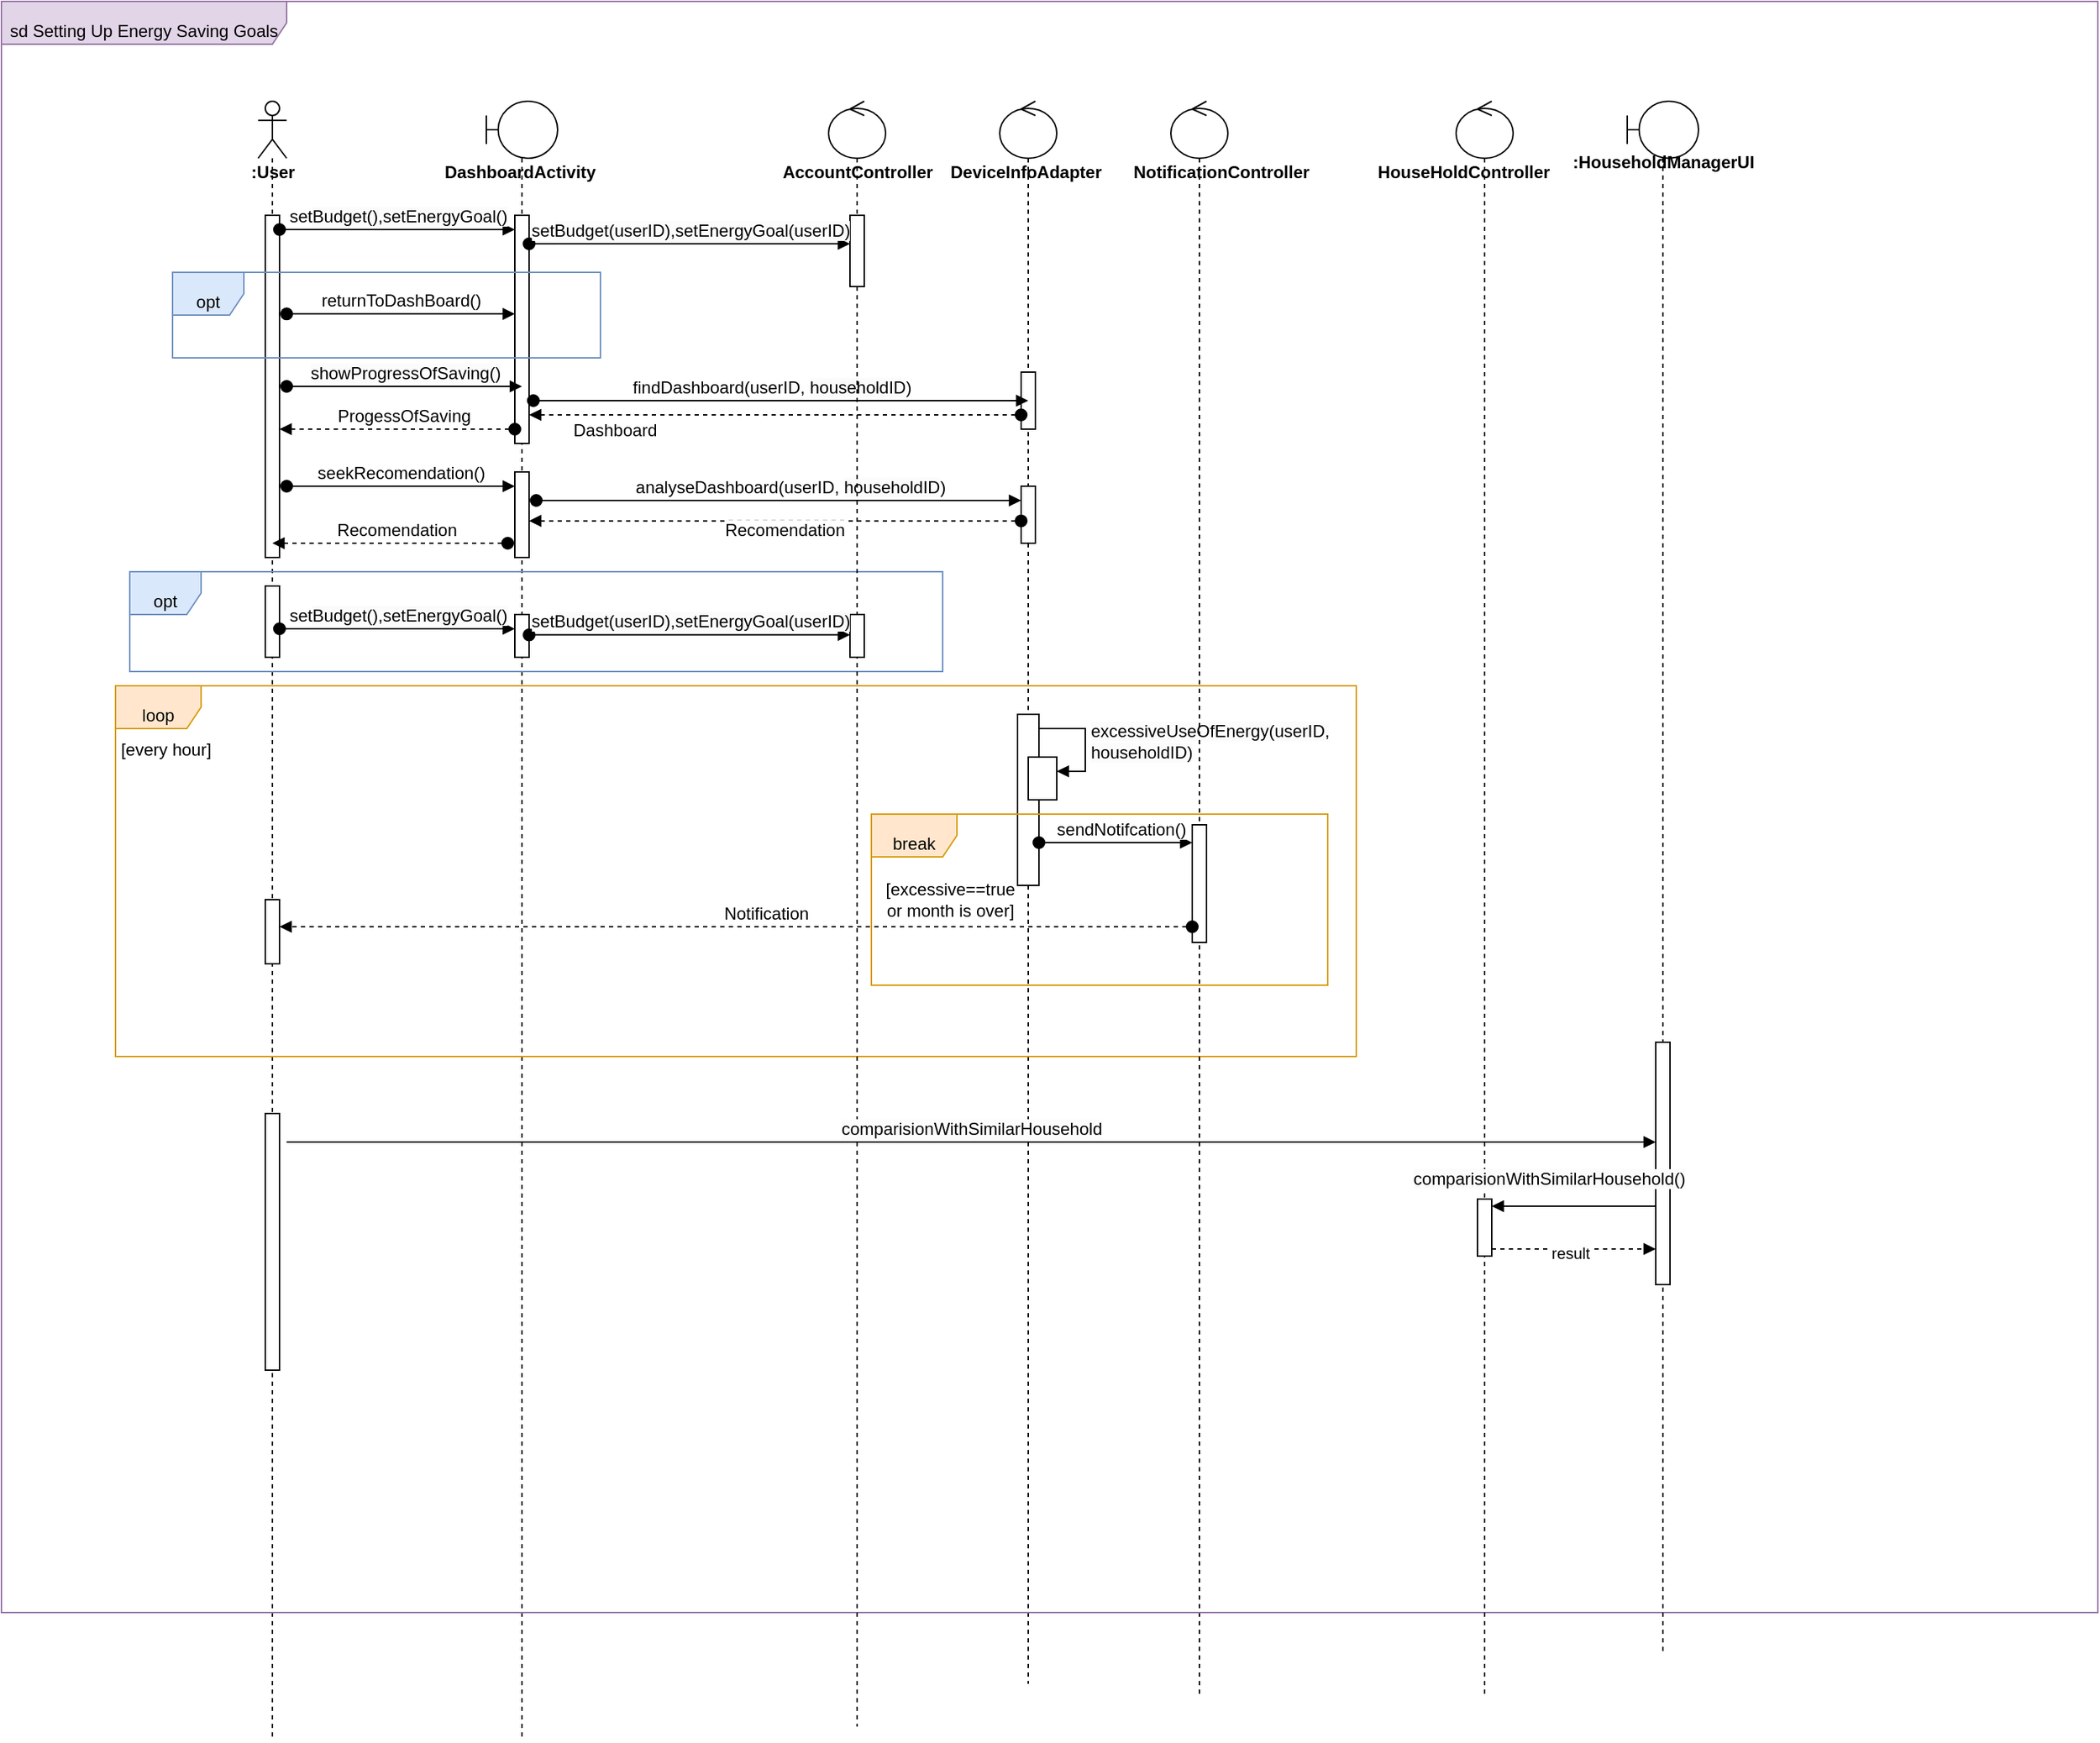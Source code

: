 <mxfile version="24.8.3">
  <diagram name="Page-1" id="xyBW_e3IrZpTnphnCZ7u">
    <mxGraphModel grid="1" page="1" gridSize="10" guides="1" tooltips="1" connect="1" arrows="1" fold="1" pageScale="1" pageWidth="850" pageHeight="1100" math="0" shadow="0">
      <root>
        <mxCell id="0" />
        <mxCell id="1" parent="0" />
        <mxCell id="MN59UqQyz3F3yh8Ifb5z-1" value="" style="shape=umlLifeline;perimeter=lifelinePerimeter;whiteSpace=wrap;html=1;container=1;dropTarget=0;collapsible=0;recursiveResize=0;outlineConnect=0;portConstraint=eastwest;newEdgeStyle={&quot;curved&quot;:0,&quot;rounded&quot;:0};participant=umlActor;strokeColor=default;align=center;verticalAlign=bottom;fontFamily=Helvetica;fontSize=12;fontColor=default;fillColor=default;" vertex="1" parent="1">
          <mxGeometry x="170" y="80" width="20" height="1150" as="geometry" />
        </mxCell>
        <mxCell id="MN59UqQyz3F3yh8Ifb5z-2" value="" style="html=1;points=[[0,0,0,0,5],[0,1,0,0,-5],[1,0,0,0,5],[1,1,0,0,-5]];perimeter=orthogonalPerimeter;outlineConnect=0;targetShapes=umlLifeline;portConstraint=eastwest;newEdgeStyle={&quot;curved&quot;:0,&quot;rounded&quot;:0};strokeColor=default;align=center;verticalAlign=bottom;fontFamily=Helvetica;fontSize=12;fontColor=default;fillColor=default;" vertex="1" parent="MN59UqQyz3F3yh8Ifb5z-1">
          <mxGeometry x="5" y="80" width="10" height="240" as="geometry" />
        </mxCell>
        <mxCell id="MN59UqQyz3F3yh8Ifb5z-3" value="" style="html=1;points=[[0,0,0,0,5],[0,1,0,0,-5],[1,0,0,0,5],[1,1,0,0,-5]];perimeter=orthogonalPerimeter;outlineConnect=0;targetShapes=umlLifeline;portConstraint=eastwest;newEdgeStyle={&quot;curved&quot;:0,&quot;rounded&quot;:0};strokeColor=default;align=center;verticalAlign=bottom;fontFamily=Helvetica;fontSize=12;fontColor=default;fillColor=default;" vertex="1" parent="MN59UqQyz3F3yh8Ifb5z-1">
          <mxGeometry x="5" y="560" width="10" height="45" as="geometry" />
        </mxCell>
        <mxCell id="MN59UqQyz3F3yh8Ifb5z-4" value="" style="html=1;points=[[0,0,0,0,5],[0,1,0,0,-5],[1,0,0,0,5],[1,1,0,0,-5]];perimeter=orthogonalPerimeter;outlineConnect=0;targetShapes=umlLifeline;portConstraint=eastwest;newEdgeStyle={&quot;curved&quot;:0,&quot;rounded&quot;:0};strokeColor=default;align=center;verticalAlign=bottom;fontFamily=Helvetica;fontSize=12;fontColor=default;fillColor=default;" vertex="1" parent="MN59UqQyz3F3yh8Ifb5z-1">
          <mxGeometry x="5" y="340" width="10" height="50" as="geometry" />
        </mxCell>
        <mxCell id="MN59UqQyz3F3yh8Ifb5z-52" value="" style="html=1;points=[[0,0,0,0,5],[0,1,0,0,-5],[1,0,0,0,5],[1,1,0,0,-5]];perimeter=orthogonalPerimeter;outlineConnect=0;targetShapes=umlLifeline;portConstraint=eastwest;newEdgeStyle={&quot;curved&quot;:0,&quot;rounded&quot;:0};" vertex="1" parent="MN59UqQyz3F3yh8Ifb5z-1">
          <mxGeometry x="5" y="710" width="10" height="180" as="geometry" />
        </mxCell>
        <mxCell id="MN59UqQyz3F3yh8Ifb5z-5" value=":User" style="text;align=center;fontStyle=1;verticalAlign=middle;spacingLeft=3;spacingRight=3;strokeColor=none;rotatable=0;points=[[0,0.5],[1,0.5]];portConstraint=eastwest;html=1;fontFamily=Helvetica;fontSize=12;fontColor=default;" vertex="1" parent="1">
          <mxGeometry x="140" y="120" width="80" height="20" as="geometry" />
        </mxCell>
        <mxCell id="MN59UqQyz3F3yh8Ifb5z-6" value="" style="shape=umlLifeline;perimeter=lifelinePerimeter;whiteSpace=wrap;html=1;container=1;dropTarget=0;collapsible=0;recursiveResize=0;outlineConnect=0;portConstraint=eastwest;newEdgeStyle={&quot;curved&quot;:0,&quot;rounded&quot;:0};participant=umlBoundary;strokeColor=default;align=center;verticalAlign=bottom;fontFamily=Helvetica;fontSize=12;fontColor=default;fillColor=default;" vertex="1" parent="1">
          <mxGeometry x="330" y="80" width="50" height="1150" as="geometry" />
        </mxCell>
        <mxCell id="MN59UqQyz3F3yh8Ifb5z-7" value="" style="html=1;points=[[0,0,0,0,5],[0,1,0,0,-5],[1,0,0,0,5],[1,1,0,0,-5]];perimeter=orthogonalPerimeter;outlineConnect=0;targetShapes=umlLifeline;portConstraint=eastwest;newEdgeStyle={&quot;curved&quot;:0,&quot;rounded&quot;:0};strokeColor=default;align=center;verticalAlign=bottom;fontFamily=Helvetica;fontSize=12;fontColor=default;fillColor=default;" vertex="1" parent="MN59UqQyz3F3yh8Ifb5z-6">
          <mxGeometry x="20" y="80" width="10" height="160" as="geometry" />
        </mxCell>
        <mxCell id="MN59UqQyz3F3yh8Ifb5z-8" value="" style="html=1;points=[[0,0,0,0,5],[0,1,0,0,-5],[1,0,0,0,5],[1,1,0,0,-5]];perimeter=orthogonalPerimeter;outlineConnect=0;targetShapes=umlLifeline;portConstraint=eastwest;newEdgeStyle={&quot;curved&quot;:0,&quot;rounded&quot;:0};strokeColor=default;align=center;verticalAlign=bottom;fontFamily=Helvetica;fontSize=12;fontColor=default;fillColor=default;" vertex="1" parent="MN59UqQyz3F3yh8Ifb5z-6">
          <mxGeometry x="20" y="260" width="10" height="60" as="geometry" />
        </mxCell>
        <mxCell id="MN59UqQyz3F3yh8Ifb5z-9" value="set&lt;span style=&quot;text-align: left; text-wrap: wrap; background-color: rgb(251, 251, 251);&quot;&gt;Budget(),setEnergyGoal()&lt;/span&gt;" style="html=1;verticalAlign=bottom;startArrow=oval;endArrow=block;startSize=8;curved=0;rounded=0;fontFamily=Helvetica;fontSize=12;fontColor=default;" edge="1" parent="1" target="MN59UqQyz3F3yh8Ifb5z-7">
          <mxGeometry relative="1" as="geometry">
            <mxPoint x="185" y="170" as="sourcePoint" />
            <mxPoint x="275" y="170" as="targetPoint" />
          </mxGeometry>
        </mxCell>
        <mxCell id="MN59UqQyz3F3yh8Ifb5z-10" value="&lt;span style=&quot;font-weight: 400; text-wrap-mode: wrap; background-color: initial; text-align: left;&quot;&gt;&lt;b&gt;DashboardActivity&lt;/b&gt;&lt;/span&gt;&lt;span style=&quot;font-weight: 400; text-wrap-mode: wrap; background-color: initial; text-align: left;&quot;&gt;&lt;b&gt;&amp;nbsp;&lt;/b&gt;&lt;/span&gt;" style="text;align=center;fontStyle=1;verticalAlign=middle;spacingLeft=3;spacingRight=3;strokeColor=none;rotatable=0;points=[[0,0.5],[1,0.5]];portConstraint=eastwest;html=1;fontFamily=Helvetica;fontSize=12;fontColor=default;" vertex="1" parent="1">
          <mxGeometry x="290" y="120" width="130" height="20" as="geometry" />
        </mxCell>
        <mxCell id="MN59UqQyz3F3yh8Ifb5z-11" value="" style="shape=umlLifeline;perimeter=lifelinePerimeter;whiteSpace=wrap;html=1;container=1;dropTarget=0;collapsible=0;recursiveResize=0;outlineConnect=0;portConstraint=eastwest;newEdgeStyle={&quot;curved&quot;:0,&quot;rounded&quot;:0};participant=umlControl;strokeColor=default;align=center;verticalAlign=bottom;fontFamily=Helvetica;fontSize=12;fontColor=default;fillColor=default;" vertex="1" parent="1">
          <mxGeometry x="690" y="80" width="40" height="1110" as="geometry" />
        </mxCell>
        <mxCell id="MN59UqQyz3F3yh8Ifb5z-12" value="" style="html=1;points=[[0,0,0,0,5],[0,1,0,0,-5],[1,0,0,0,5],[1,1,0,0,-5]];perimeter=orthogonalPerimeter;outlineConnect=0;targetShapes=umlLifeline;portConstraint=eastwest;newEdgeStyle={&quot;curved&quot;:0,&quot;rounded&quot;:0};strokeColor=default;align=center;verticalAlign=bottom;fontFamily=Helvetica;fontSize=12;fontColor=default;fillColor=default;" vertex="1" parent="MN59UqQyz3F3yh8Ifb5z-11">
          <mxGeometry x="15" y="190" width="10" height="40" as="geometry" />
        </mxCell>
        <mxCell id="MN59UqQyz3F3yh8Ifb5z-13" value="" style="html=1;points=[[0,0,0,0,5],[0,1,0,0,-5],[1,0,0,0,5],[1,1,0,0,-5]];perimeter=orthogonalPerimeter;outlineConnect=0;targetShapes=umlLifeline;portConstraint=eastwest;newEdgeStyle={&quot;curved&quot;:0,&quot;rounded&quot;:0};strokeColor=default;align=center;verticalAlign=bottom;fontFamily=Helvetica;fontSize=12;fontColor=default;fillColor=default;" vertex="1" parent="MN59UqQyz3F3yh8Ifb5z-11">
          <mxGeometry x="15" y="270" width="10" height="40" as="geometry" />
        </mxCell>
        <mxCell id="MN59UqQyz3F3yh8Ifb5z-14" value="&lt;p style=&quot;text-align: center; margin: 0px 0px 0px 4px;&quot;&gt;&lt;span style=&quot;background-color: rgb(255, 255, 255);&quot;&gt;analyseDashboard(&lt;/span&gt;userID,&amp;nbsp;&lt;span style=&quot;text-wrap: wrap; text-align: left; background-color: rgb(251, 251, 251);&quot;&gt;householdID&lt;/span&gt;)&lt;/p&gt;" style="html=1;verticalAlign=bottom;startArrow=oval;endArrow=block;startSize=8;curved=0;rounded=0;fontFamily=Helvetica;fontSize=12;fontColor=default;" edge="1" parent="1">
          <mxGeometry x="0.029" relative="1" as="geometry">
            <mxPoint x="365.0" y="360" as="sourcePoint" />
            <mxPoint x="705" y="360" as="targetPoint" />
            <mxPoint x="1" as="offset" />
          </mxGeometry>
        </mxCell>
        <mxCell id="MN59UqQyz3F3yh8Ifb5z-15" value="seekRecomendation()" style="html=1;verticalAlign=bottom;startArrow=oval;endArrow=block;startSize=8;curved=0;rounded=0;fontFamily=Helvetica;fontSize=12;fontColor=default;" edge="1" parent="1">
          <mxGeometry relative="1" as="geometry">
            <mxPoint x="190" y="350" as="sourcePoint" />
            <mxPoint x="350" y="350" as="targetPoint" />
          </mxGeometry>
        </mxCell>
        <mxCell id="MN59UqQyz3F3yh8Ifb5z-16" value="&lt;b style=&quot;text-align: left; text-wrap-mode: wrap;&quot;&gt;DeviceInfoAdapter&lt;/b&gt;" style="text;align=center;fontStyle=1;verticalAlign=middle;spacingLeft=3;spacingRight=3;strokeColor=none;rotatable=0;points=[[0,0.5],[1,0.5]];portConstraint=eastwest;html=1;fontFamily=Helvetica;fontSize=12;fontColor=default;" vertex="1" parent="1">
          <mxGeometry x="642.5" y="120" width="130" height="20" as="geometry" />
        </mxCell>
        <mxCell id="MN59UqQyz3F3yh8Ifb5z-17" value="Recomendation" style="html=1;verticalAlign=bottom;startArrow=oval;startFill=1;endArrow=block;startSize=8;curved=0;rounded=0;fontFamily=Helvetica;fontSize=12;fontColor=default;dashed=1;" edge="1" parent="1" source="MN59UqQyz3F3yh8Ifb5z-13">
          <mxGeometry x="-0.043" y="16" width="60" relative="1" as="geometry">
            <mxPoint x="510" y="374.33" as="sourcePoint" />
            <mxPoint x="360" y="374.33" as="targetPoint" />
            <Array as="points">
              <mxPoint x="440" y="374.33" />
            </Array>
            <mxPoint x="-1" as="offset" />
          </mxGeometry>
        </mxCell>
        <mxCell id="MN59UqQyz3F3yh8Ifb5z-18" value="Recomendation" style="html=1;verticalAlign=bottom;startArrow=oval;startFill=1;endArrow=block;startSize=8;curved=0;rounded=0;fontFamily=Helvetica;fontSize=12;fontColor=default;dashed=1;" edge="1" parent="1">
          <mxGeometry x="-0.067" width="60" relative="1" as="geometry">
            <mxPoint x="345" y="390" as="sourcePoint" />
            <mxPoint x="180" y="390" as="targetPoint" />
            <Array as="points">
              <mxPoint x="265" y="390" />
            </Array>
            <mxPoint x="-1" as="offset" />
          </mxGeometry>
        </mxCell>
        <mxCell id="MN59UqQyz3F3yh8Ifb5z-19" value="&lt;span style=&quot;text-align: left; text-wrap: wrap; background-color: rgb(251, 251, 251);&quot;&gt;showProgressOfSaving()&lt;/span&gt;" style="html=1;verticalAlign=bottom;startArrow=oval;endArrow=block;startSize=8;curved=0;rounded=0;fontFamily=Helvetica;fontSize=12;fontColor=default;" edge="1" parent="1">
          <mxGeometry relative="1" as="geometry">
            <mxPoint x="190" y="280" as="sourcePoint" />
            <mxPoint x="355" y="280" as="targetPoint" />
          </mxGeometry>
        </mxCell>
        <mxCell id="MN59UqQyz3F3yh8Ifb5z-20" value="findDashboard(userID,&amp;nbsp;&lt;span style=&quot;text-align: left; text-wrap: wrap; background-color: rgb(251, 251, 251);&quot;&gt;householdID&lt;/span&gt;)" style="html=1;verticalAlign=bottom;startArrow=oval;endArrow=block;startSize=8;curved=0;rounded=0;fontFamily=Helvetica;fontSize=12;fontColor=default;" edge="1" parent="1">
          <mxGeometry x="-0.037" relative="1" as="geometry">
            <mxPoint x="363.0" y="290" as="sourcePoint" />
            <mxPoint x="710" y="290" as="targetPoint" />
            <mxPoint as="offset" />
          </mxGeometry>
        </mxCell>
        <mxCell id="MN59UqQyz3F3yh8Ifb5z-21" value="Dashboard" style="html=1;verticalAlign=bottom;startArrow=oval;startFill=1;endArrow=block;startSize=8;curved=0;rounded=0;fontFamily=Helvetica;fontSize=12;fontColor=default;dashed=1;" edge="1" parent="1" source="MN59UqQyz3F3yh8Ifb5z-12">
          <mxGeometry x="0.652" y="20" width="60" relative="1" as="geometry">
            <mxPoint x="702.5" y="300" as="sourcePoint" />
            <mxPoint x="360" y="300" as="targetPoint" />
            <Array as="points">
              <mxPoint x="445" y="300" />
            </Array>
            <mxPoint as="offset" />
          </mxGeometry>
        </mxCell>
        <mxCell id="MN59UqQyz3F3yh8Ifb5z-22" value="ProgessOfSaving" style="html=1;verticalAlign=bottom;startArrow=oval;startFill=1;endArrow=block;startSize=8;curved=0;rounded=0;fontFamily=Helvetica;fontSize=12;fontColor=default;dashed=1;" edge="1" parent="1">
          <mxGeometry x="-0.067" width="60" relative="1" as="geometry">
            <mxPoint x="350.0" y="310" as="sourcePoint" />
            <mxPoint x="185" y="310" as="targetPoint" />
            <Array as="points">
              <mxPoint x="265" y="310" />
            </Array>
            <mxPoint x="-1" as="offset" />
          </mxGeometry>
        </mxCell>
        <mxCell id="MN59UqQyz3F3yh8Ifb5z-23" value="loop" style="shape=umlFrame;whiteSpace=wrap;html=1;pointerEvents=0;strokeColor=#d79b00;align=center;verticalAlign=bottom;fontFamily=Helvetica;fontSize=12;fillColor=#ffe6cc;" vertex="1" parent="1">
          <mxGeometry x="70" y="490" width="870" height="260" as="geometry" />
        </mxCell>
        <mxCell id="MN59UqQyz3F3yh8Ifb5z-24" value="" style="html=1;points=[[0,0,0,0,5],[0,1,0,0,-5],[1,0,0,0,5],[1,1,0,0,-5]];perimeter=orthogonalPerimeter;outlineConnect=0;targetShapes=umlLifeline;portConstraint=eastwest;newEdgeStyle={&quot;curved&quot;:0,&quot;rounded&quot;:0};strokeColor=default;align=center;verticalAlign=bottom;fontFamily=Helvetica;fontSize=12;fontColor=default;fillColor=default;" vertex="1" parent="1">
          <mxGeometry x="702.5" y="510" width="15" height="120" as="geometry" />
        </mxCell>
        <mxCell id="MN59UqQyz3F3yh8Ifb5z-25" value="" style="html=1;points=[[0,0,0,0,5],[0,1,0,0,-5],[1,0,0,0,5],[1,1,0,0,-5]];perimeter=orthogonalPerimeter;outlineConnect=0;targetShapes=umlLifeline;portConstraint=eastwest;newEdgeStyle={&quot;curved&quot;:0,&quot;rounded&quot;:0};strokeColor=default;align=center;verticalAlign=bottom;fontFamily=Helvetica;fontSize=12;fontColor=default;fillColor=default;" vertex="1" parent="1">
          <mxGeometry x="710" y="540" width="20" height="30" as="geometry" />
        </mxCell>
        <mxCell id="MN59UqQyz3F3yh8Ifb5z-26" value="&lt;span style=&quot;text-wrap: wrap; background-color: rgb(251, 251, 251);&quot;&gt;excessiveUseOfEnergy(userID, householdID)&lt;/span&gt;" style="html=1;align=left;spacingLeft=2;endArrow=block;rounded=0;edgeStyle=orthogonalEdgeStyle;curved=0;rounded=0;fontFamily=Helvetica;fontSize=12;fontColor=default;" edge="1" parent="1" source="MN59UqQyz3F3yh8Ifb5z-24" target="MN59UqQyz3F3yh8Ifb5z-25">
          <mxGeometry x="0.006" relative="1" as="geometry">
            <mxPoint x="380" y="330" as="sourcePoint" />
            <Array as="points">
              <mxPoint x="750" y="520" />
              <mxPoint x="750" y="550" />
            </Array>
            <mxPoint as="offset" />
          </mxGeometry>
        </mxCell>
        <mxCell id="MN59UqQyz3F3yh8Ifb5z-27" value="break" style="shape=umlFrame;whiteSpace=wrap;html=1;pointerEvents=0;strokeColor=#d79b00;align=center;verticalAlign=bottom;fontFamily=Helvetica;fontSize=12;fillColor=#ffe6cc;" vertex="1" parent="1">
          <mxGeometry x="600" y="580" width="320" height="120" as="geometry" />
        </mxCell>
        <mxCell id="MN59UqQyz3F3yh8Ifb5z-28" value="" style="shape=umlLifeline;perimeter=lifelinePerimeter;whiteSpace=wrap;html=1;container=1;dropTarget=0;collapsible=0;recursiveResize=0;outlineConnect=0;portConstraint=eastwest;newEdgeStyle={&quot;curved&quot;:0,&quot;rounded&quot;:0};participant=umlControl;strokeColor=default;align=center;verticalAlign=bottom;fontFamily=Helvetica;fontSize=12;fontColor=default;fillColor=default;" vertex="1" parent="1">
          <mxGeometry x="810" y="80" width="40" height="1120" as="geometry" />
        </mxCell>
        <mxCell id="MN59UqQyz3F3yh8Ifb5z-29" value="" style="html=1;points=[[0,0,0,0,5],[0,1,0,0,-5],[1,0,0,0,5],[1,1,0,0,-5]];perimeter=orthogonalPerimeter;outlineConnect=0;targetShapes=umlLifeline;portConstraint=eastwest;newEdgeStyle={&quot;curved&quot;:0,&quot;rounded&quot;:0};strokeColor=default;align=center;verticalAlign=bottom;fontFamily=Helvetica;fontSize=12;fontColor=default;fillColor=default;" vertex="1" parent="MN59UqQyz3F3yh8Ifb5z-28">
          <mxGeometry x="15" y="507.5" width="10" height="82.5" as="geometry" />
        </mxCell>
        <mxCell id="MN59UqQyz3F3yh8Ifb5z-30" value="&lt;span style=&quot;text-wrap: wrap;&quot;&gt;NotificationController&lt;/span&gt;" style="text;align=center;fontStyle=1;verticalAlign=middle;spacingLeft=3;spacingRight=3;strokeColor=none;rotatable=0;points=[[0,0.5],[1,0.5]];portConstraint=eastwest;html=1;fontFamily=Helvetica;fontSize=12;fontColor=default;" vertex="1" parent="1">
          <mxGeometry x="780" y="120" width="130" height="20" as="geometry" />
        </mxCell>
        <mxCell id="MN59UqQyz3F3yh8Ifb5z-31" value="&lt;p style=&quot;text-align: center; margin: 0px 0px 0px 4px;&quot;&gt;&lt;span style=&quot;background-color: rgb(255, 255, 255);&quot;&gt;sendNotifcation()&lt;/span&gt;&lt;/p&gt;" style="html=1;verticalAlign=bottom;startArrow=oval;endArrow=block;startSize=8;curved=0;rounded=0;fontFamily=Helvetica;fontSize=12;fontColor=default;entryX=0;entryY=0;entryDx=0;entryDy=5;entryPerimeter=0;" edge="1" parent="1">
          <mxGeometry x="0.032" relative="1" as="geometry">
            <mxPoint x="717.5" y="600" as="sourcePoint" />
            <mxPoint x="825" y="600" as="targetPoint" />
            <mxPoint as="offset" />
          </mxGeometry>
        </mxCell>
        <mxCell id="MN59UqQyz3F3yh8Ifb5z-32" value="[excessive==true&lt;div&gt;&lt;span style=&quot;background-color: initial;&quot;&gt;or month is over]&lt;/span&gt;&lt;/div&gt;" style="text;html=1;align=center;verticalAlign=middle;resizable=0;points=[];autosize=1;strokeColor=none;fillColor=none;fontFamily=Helvetica;fontSize=12;fontColor=default;" vertex="1" parent="1">
          <mxGeometry x="600" y="620" width="110" height="40" as="geometry" />
        </mxCell>
        <mxCell id="MN59UqQyz3F3yh8Ifb5z-33" value="[every hour]" style="text;html=1;align=center;verticalAlign=middle;resizable=0;points=[];autosize=1;strokeColor=none;fillColor=none;fontFamily=Helvetica;fontSize=12;fontColor=default;" vertex="1" parent="1">
          <mxGeometry x="60" y="520" width="90" height="30" as="geometry" />
        </mxCell>
        <mxCell id="MN59UqQyz3F3yh8Ifb5z-34" value="Notification" style="html=1;verticalAlign=bottom;startArrow=oval;startFill=1;endArrow=block;startSize=8;curved=0;rounded=0;fontFamily=Helvetica;fontSize=12;fontColor=default;dashed=1;" edge="1" parent="1">
          <mxGeometry x="-0.067" width="60" relative="1" as="geometry">
            <mxPoint x="825" y="659" as="sourcePoint" />
            <mxPoint x="185" y="659" as="targetPoint" />
            <Array as="points">
              <mxPoint x="345" y="659" />
              <mxPoint x="275" y="659" />
            </Array>
            <mxPoint x="-1" as="offset" />
          </mxGeometry>
        </mxCell>
        <mxCell id="MN59UqQyz3F3yh8Ifb5z-35" value="sd Setting Up Energy Saving Goals" style="shape=umlFrame;whiteSpace=wrap;html=1;pointerEvents=0;strokeColor=#9673a6;align=center;verticalAlign=bottom;fontFamily=Helvetica;fontSize=12;fillColor=#e1d5e7;width=200;height=30;" vertex="1" parent="1">
          <mxGeometry x="-10" y="10" width="1470" height="1130" as="geometry" />
        </mxCell>
        <mxCell id="MN59UqQyz3F3yh8Ifb5z-36" value="opt" style="shape=umlFrame;whiteSpace=wrap;html=1;pointerEvents=0;strokeColor=#6c8ebf;align=center;verticalAlign=bottom;fontFamily=Helvetica;fontSize=12;fillColor=#dae8fc;width=50;height=30;" vertex="1" parent="1">
          <mxGeometry x="80" y="410" width="570" height="70" as="geometry" />
        </mxCell>
        <mxCell id="MN59UqQyz3F3yh8Ifb5z-37" value="returnToDashBoard()" style="html=1;verticalAlign=bottom;startArrow=oval;endArrow=block;startSize=8;curved=0;rounded=0;fontFamily=Helvetica;fontSize=12;fontColor=default;" edge="1" parent="1">
          <mxGeometry relative="1" as="geometry">
            <mxPoint x="190" y="229.17" as="sourcePoint" />
            <mxPoint x="350" y="229.17" as="targetPoint" />
          </mxGeometry>
        </mxCell>
        <mxCell id="MN59UqQyz3F3yh8Ifb5z-38" value="" style="shape=umlLifeline;perimeter=lifelinePerimeter;whiteSpace=wrap;html=1;container=1;dropTarget=0;collapsible=0;recursiveResize=0;outlineConnect=0;portConstraint=eastwest;newEdgeStyle={&quot;curved&quot;:0,&quot;rounded&quot;:0};participant=umlControl;strokeColor=default;align=center;verticalAlign=bottom;fontFamily=Helvetica;fontSize=12;fontColor=default;fillColor=default;" vertex="1" parent="1">
          <mxGeometry x="570" y="80" width="40" height="1140" as="geometry" />
        </mxCell>
        <mxCell id="MN59UqQyz3F3yh8Ifb5z-39" value="" style="html=1;points=[[0,0,0,0,5],[0,1,0,0,-5],[1,0,0,0,5],[1,1,0,0,-5]];perimeter=orthogonalPerimeter;outlineConnect=0;targetShapes=umlLifeline;portConstraint=eastwest;newEdgeStyle={&quot;curved&quot;:0,&quot;rounded&quot;:0};strokeColor=default;align=center;verticalAlign=bottom;fontFamily=Helvetica;fontSize=12;fontColor=default;fillColor=default;" vertex="1" parent="MN59UqQyz3F3yh8Ifb5z-38">
          <mxGeometry x="15" y="80" width="10" height="50" as="geometry" />
        </mxCell>
        <mxCell id="MN59UqQyz3F3yh8Ifb5z-40" value="" style="html=1;points=[[0,0,0,0,5],[0,1,0,0,-5],[1,0,0,0,5],[1,1,0,0,-5]];perimeter=orthogonalPerimeter;outlineConnect=0;targetShapes=umlLifeline;portConstraint=eastwest;newEdgeStyle={&quot;curved&quot;:0,&quot;rounded&quot;:0};strokeColor=default;align=center;verticalAlign=bottom;fontFamily=Helvetica;fontSize=12;fontColor=default;fillColor=default;" vertex="1" parent="MN59UqQyz3F3yh8Ifb5z-38">
          <mxGeometry x="15" y="360" width="10" height="30" as="geometry" />
        </mxCell>
        <mxCell id="MN59UqQyz3F3yh8Ifb5z-41" value="&lt;span style=&quot;text-wrap: wrap;&quot;&gt;AccountController&lt;/span&gt;" style="text;align=center;fontStyle=1;verticalAlign=middle;spacingLeft=3;spacingRight=3;strokeColor=none;rotatable=0;points=[[0,0.5],[1,0.5]];portConstraint=eastwest;html=1;fontFamily=Helvetica;fontSize=12;fontColor=default;" vertex="1" parent="1">
          <mxGeometry x="537.5" y="120" width="105" height="20" as="geometry" />
        </mxCell>
        <mxCell id="MN59UqQyz3F3yh8Ifb5z-42" value="set&lt;span style=&quot;text-align: left; text-wrap: wrap; background-color: rgb(251, 251, 251);&quot;&gt;Budget(userID),setEnergyGoal(userID)&lt;/span&gt;" style="html=1;verticalAlign=bottom;startArrow=oval;endArrow=block;startSize=8;curved=0;rounded=0;fontFamily=Helvetica;fontSize=12;fontColor=default;" edge="1" parent="1" target="MN59UqQyz3F3yh8Ifb5z-39">
          <mxGeometry relative="1" as="geometry">
            <mxPoint x="360" y="180" as="sourcePoint" />
            <mxPoint x="535" y="180" as="targetPoint" />
          </mxGeometry>
        </mxCell>
        <mxCell id="MN59UqQyz3F3yh8Ifb5z-43" value="" style="html=1;points=[[0,0,0,0,5],[0,1,0,0,-5],[1,0,0,0,5],[1,1,0,0,-5]];perimeter=orthogonalPerimeter;outlineConnect=0;targetShapes=umlLifeline;portConstraint=eastwest;newEdgeStyle={&quot;curved&quot;:0,&quot;rounded&quot;:0};strokeColor=default;align=center;verticalAlign=bottom;fontFamily=Helvetica;fontSize=12;fontColor=default;fillColor=default;" vertex="1" parent="1">
          <mxGeometry x="350" y="440" width="10" height="30" as="geometry" />
        </mxCell>
        <mxCell id="MN59UqQyz3F3yh8Ifb5z-44" value="set&lt;span style=&quot;text-align: left; text-wrap: wrap; background-color: rgb(251, 251, 251);&quot;&gt;Budget(),setEnergyGoal()&lt;/span&gt;" style="html=1;verticalAlign=bottom;startArrow=oval;endArrow=block;startSize=8;curved=0;rounded=0;fontFamily=Helvetica;fontSize=12;fontColor=default;" edge="1" parent="1">
          <mxGeometry relative="1" as="geometry">
            <mxPoint x="185" y="450" as="sourcePoint" />
            <mxPoint x="350" y="450" as="targetPoint" />
          </mxGeometry>
        </mxCell>
        <mxCell id="MN59UqQyz3F3yh8Ifb5z-45" value="set&lt;span style=&quot;text-align: left; text-wrap: wrap; background-color: rgb(251, 251, 251);&quot;&gt;Budget(userID),setEnergyGoal(userID)&lt;/span&gt;" style="html=1;verticalAlign=bottom;startArrow=oval;endArrow=block;startSize=8;curved=0;rounded=0;fontFamily=Helvetica;fontSize=12;fontColor=default;" edge="1" parent="1">
          <mxGeometry relative="1" as="geometry">
            <mxPoint x="360" y="454.29" as="sourcePoint" />
            <mxPoint x="585" y="454.29" as="targetPoint" />
          </mxGeometry>
        </mxCell>
        <mxCell id="MN59UqQyz3F3yh8Ifb5z-46" value="opt" style="shape=umlFrame;whiteSpace=wrap;html=1;pointerEvents=0;strokeColor=#6c8ebf;align=center;verticalAlign=bottom;fontFamily=Helvetica;fontSize=12;fillColor=#dae8fc;width=50;height=30;" vertex="1" parent="1">
          <mxGeometry x="110" y="200" width="300" height="60" as="geometry" />
        </mxCell>
        <mxCell id="MN59UqQyz3F3yh8Ifb5z-47" value="" style="shape=umlLifeline;perimeter=lifelinePerimeter;whiteSpace=wrap;html=1;container=1;dropTarget=0;collapsible=0;recursiveResize=0;outlineConnect=0;portConstraint=eastwest;newEdgeStyle={&quot;curved&quot;:0,&quot;rounded&quot;:0};participant=umlBoundary;" vertex="1" parent="1">
          <mxGeometry x="1130" y="80" width="50" height="1090" as="geometry" />
        </mxCell>
        <mxCell id="MN59UqQyz3F3yh8Ifb5z-48" value="" style="html=1;points=[[0,0,0,0,5],[0,1,0,0,-5],[1,0,0,0,5],[1,1,0,0,-5]];perimeter=orthogonalPerimeter;outlineConnect=0;targetShapes=umlLifeline;portConstraint=eastwest;newEdgeStyle={&quot;curved&quot;:0,&quot;rounded&quot;:0};strokeColor=default;align=center;verticalAlign=bottom;fontFamily=Helvetica;fontSize=12;fontColor=default;fillColor=default;" vertex="1" parent="MN59UqQyz3F3yh8Ifb5z-47">
          <mxGeometry x="20" y="660" width="10" height="170" as="geometry" />
        </mxCell>
        <mxCell id="MN59UqQyz3F3yh8Ifb5z-51" value=":&lt;b style=&quot;text-wrap: wrap;&quot;&gt;HouseholdManagerUI&lt;/b&gt;&lt;br&gt;&lt;div&gt;&lt;b style=&quot;text-wrap: wrap;&quot;&gt;&lt;br&gt;&lt;/b&gt;&lt;/div&gt;" style="text;align=center;fontStyle=1;verticalAlign=middle;spacingLeft=3;spacingRight=3;strokeColor=none;rotatable=0;points=[[0,0.5],[1,0.5]];portConstraint=eastwest;html=1;fontFamily=Helvetica;fontSize=12;fontColor=default;" vertex="1" parent="1">
          <mxGeometry x="1090" y="120" width="130" height="20" as="geometry" />
        </mxCell>
        <mxCell id="MN59UqQyz3F3yh8Ifb5z-54" value="&lt;span style=&quot;font-size: 12px; text-align: left; text-wrap: wrap; background-color: rgb(251, 251, 251);&quot;&gt;comparisionWithSimilarHousehold&lt;/span&gt;&lt;span style=&quot;color: rgba(0, 0, 0, 0); font-family: monospace; font-size: 0px; text-align: start; background-color: rgb(251, 251, 251);&quot;&gt;%3CmxGraphModel%3E%3Croot%3E%3CmxCell%20id%3D%220%22%2F%3E%3CmxCell%20id%3D%221%22%20parent%3D%220%22%2F%3E%3CmxCell%20id%3D%222%22%20value%3D%22%26lt%3Bspan%20style%3D%26quot%3Btext-wrap%3A%20wrap%3B%26quot%3B%26gt%3BNotificationController%26lt%3B%2Fspan%26gt%3B%22%20style%3D%22text%3Balign%3Dcenter%3BfontStyle%3D1%3BverticalAlign%3Dmiddle%3BspacingLeft%3D3%3BspacingRight%3D3%3BstrokeColor%3Dnone%3Brotatable%3D0%3Bpoints%3D%5B%5B0%2C0.5%5D%2C%5B1%2C0.5%5D%5D%3BportConstraint%3Deastwest%3Bhtml%3D1%3BfontFamily%3DHelvetica%3BfontSize%3D12%3BfontColor%3Ddefault%3B%22%20vertex%3D%221%22%20parent%3D%221%22%3E%3CmxGeometry%20x%3D%22780%22%20y%3D%22120%22%20width%3D%22130%22%20height%3D%2220%22%20as%3D%22geometry%22%2F%3E%3C%2FmxCell%3E%3C%2Froot%3E%3C%2FmxGraphModel%3E&lt;/span&gt;" style="html=1;verticalAlign=bottom;endArrow=block;curved=0;rounded=0;" edge="1" parent="1" target="MN59UqQyz3F3yh8Ifb5z-48">
          <mxGeometry width="80" relative="1" as="geometry">
            <mxPoint x="190" y="810" as="sourcePoint" />
            <mxPoint x="1030" y="810" as="targetPoint" />
          </mxGeometry>
        </mxCell>
        <mxCell id="mbJIjNH2G1-koK_bme_F-1" value="" style="shape=umlLifeline;perimeter=lifelinePerimeter;whiteSpace=wrap;html=1;container=1;dropTarget=0;collapsible=0;recursiveResize=0;outlineConnect=0;portConstraint=eastwest;newEdgeStyle={&quot;curved&quot;:0,&quot;rounded&quot;:0};participant=umlControl;strokeColor=default;align=center;verticalAlign=bottom;fontFamily=Helvetica;fontSize=12;fontColor=default;fillColor=default;" vertex="1" parent="1">
          <mxGeometry x="1010" y="80" width="40" height="1120" as="geometry" />
        </mxCell>
        <mxCell id="mbJIjNH2G1-koK_bme_F-2" value="" style="html=1;points=[[0,0,0,0,5],[0,1,0,0,-5],[1,0,0,0,5],[1,1,0,0,-5]];perimeter=orthogonalPerimeter;outlineConnect=0;targetShapes=umlLifeline;portConstraint=eastwest;newEdgeStyle={&quot;curved&quot;:0,&quot;rounded&quot;:0};strokeColor=default;align=center;verticalAlign=bottom;fontFamily=Helvetica;fontSize=12;fontColor=default;fillColor=default;" vertex="1" parent="mbJIjNH2G1-koK_bme_F-1">
          <mxGeometry x="15" y="770" width="10" height="40" as="geometry" />
        </mxCell>
        <mxCell id="mbJIjNH2G1-koK_bme_F-3" value="&lt;span style=&quot;text-wrap: wrap;&quot;&gt;HouseHoldController&lt;/span&gt;" style="text;align=center;fontStyle=1;verticalAlign=middle;spacingLeft=3;spacingRight=3;strokeColor=none;rotatable=0;points=[[0,0.5],[1,0.5]];portConstraint=eastwest;html=1;fontFamily=Helvetica;fontSize=12;fontColor=default;" vertex="1" parent="1">
          <mxGeometry x="950" y="120" width="130" height="20" as="geometry" />
        </mxCell>
        <mxCell id="mbJIjNH2G1-koK_bme_F-4" value="&lt;span style=&quot;font-size: 12px; text-align: left; text-wrap: wrap; background-color: rgb(251, 251, 251);&quot;&gt;comparisionWithSimilarHousehold()&lt;/span&gt;&lt;span style=&quot;color: rgba(0, 0, 0, 0); font-family: monospace; font-size: 0px; text-align: start; background-color: rgb(251, 251, 251);&quot;&gt;%3CmxGraphModel%3E%3Croot%3E%3CmxCell%20id%3D%220%22%2F%3E%3CmxCell%20id%3D%221%22%20parent%3D%220%22%2F%3E%3CmxCell%20id%3D%222%22%20value%3D%22%26lt%3Bspan%20style%3D%26quot%3Btext-wrap%3A%20wrap%3B%26quot%3B%26gt%3BNotificationController%26lt%3B%2Fspan%26gt%3B%22%20style%3D%22text%3Balign%3Dcenter%3BfontStyle%3D1%3BverticalAlign%3Dmiddle%3BspacingLeft%3D3%3BspacingRight%3D3%3BstrokeColor%3Dnone%3Brotatable%3D0%3Bpoints%3D%5B%5B0%2C0.5%5D%2C%5B1%2C0.5%5D%5D%3BportConstraint%3Deastwest%3Bhtml%3D1%3BfontFamily%3DHelvetica%3BfontSize%3D12%3BfontColor%3Ddefault%3B%22%20vertex%3D%221%22%20parent%3D%221%22%3E%3CmxGeometry%20x%3D%22780%22%20y%3D%22120%22%20width%3D%22130%22%20height%3D%2220%22%20as%3D%22geometry%22%2F%3E%3C%2FmxCell%3E%3C%2Froot%3E%3C%2FmxGraphModel%3E&lt;/span&gt;" style="html=1;verticalAlign=bottom;endArrow=block;curved=0;rounded=0;entryX=1;entryY=0;entryDx=0;entryDy=5;entryPerimeter=0;" edge="1" parent="1" source="MN59UqQyz3F3yh8Ifb5z-48" target="mbJIjNH2G1-koK_bme_F-2">
          <mxGeometry x="0.304" y="-10" width="80" relative="1" as="geometry">
            <mxPoint x="1155" y="850" as="sourcePoint" />
            <mxPoint x="1040" y="850" as="targetPoint" />
            <mxPoint as="offset" />
          </mxGeometry>
        </mxCell>
        <mxCell id="mbJIjNH2G1-koK_bme_F-5" value="" style="html=1;verticalAlign=bottom;endArrow=block;curved=0;rounded=0;exitX=1;exitY=1;exitDx=0;exitDy=-5;exitPerimeter=0;dashed=1;" edge="1" parent="1" source="mbJIjNH2G1-koK_bme_F-2" target="MN59UqQyz3F3yh8Ifb5z-48">
          <mxGeometry x="0.304" y="-10" width="80" relative="1" as="geometry">
            <mxPoint x="1160" y="865" as="sourcePoint" />
            <mxPoint x="1045" y="865" as="targetPoint" />
            <mxPoint as="offset" />
          </mxGeometry>
        </mxCell>
        <mxCell id="mbJIjNH2G1-koK_bme_F-6" value="result" style="edgeLabel;html=1;align=center;verticalAlign=middle;resizable=0;points=[];" connectable="0" vertex="1" parent="mbJIjNH2G1-koK_bme_F-5">
          <mxGeometry x="-0.044" y="-3" relative="1" as="geometry">
            <mxPoint as="offset" />
          </mxGeometry>
        </mxCell>
      </root>
    </mxGraphModel>
  </diagram>
</mxfile>
